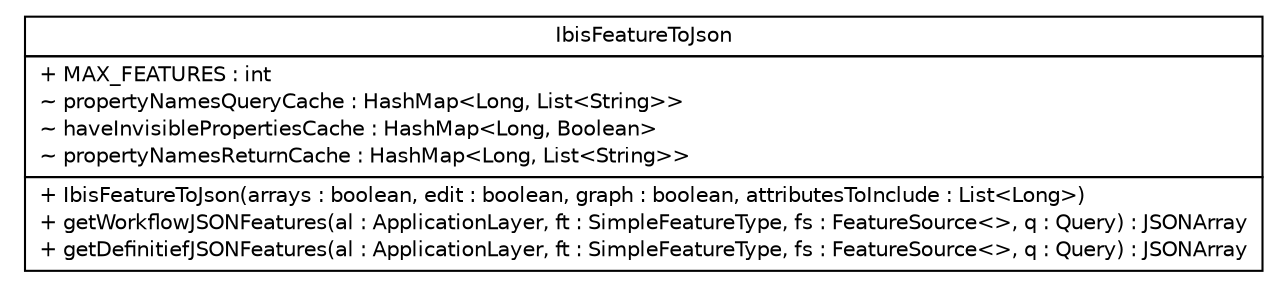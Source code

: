 #!/usr/local/bin/dot
#
# Class diagram 
# Generated by UMLGraph version R5_6-24-gf6e263 (http://www.umlgraph.org/)
#

digraph G {
	edge [fontname="Helvetica",fontsize=10,labelfontname="Helvetica",labelfontsize=10];
	node [fontname="Helvetica",fontsize=10,shape=plaintext];
	nodesep=0.25;
	ranksep=0.5;
	// nl.b3p.viewer.util.IbisFeatureToJson
	c45 [label=<<table title="nl.b3p.viewer.util.IbisFeatureToJson" border="0" cellborder="1" cellspacing="0" cellpadding="2" port="p" href="./IbisFeatureToJson.html">
		<tr><td><table border="0" cellspacing="0" cellpadding="1">
<tr><td align="center" balign="center"> IbisFeatureToJson </td></tr>
		</table></td></tr>
		<tr><td><table border="0" cellspacing="0" cellpadding="1">
<tr><td align="left" balign="left"> + MAX_FEATURES : int </td></tr>
<tr><td align="left" balign="left"> ~ propertyNamesQueryCache : HashMap&lt;Long, List&lt;String&gt;&gt; </td></tr>
<tr><td align="left" balign="left"> ~ haveInvisiblePropertiesCache : HashMap&lt;Long, Boolean&gt; </td></tr>
<tr><td align="left" balign="left"> ~ propertyNamesReturnCache : HashMap&lt;Long, List&lt;String&gt;&gt; </td></tr>
		</table></td></tr>
		<tr><td><table border="0" cellspacing="0" cellpadding="1">
<tr><td align="left" balign="left"> + IbisFeatureToJson(arrays : boolean, edit : boolean, graph : boolean, attributesToInclude : List&lt;Long&gt;) </td></tr>
<tr><td align="left" balign="left"> + getWorkflowJSONFeatures(al : ApplicationLayer, ft : SimpleFeatureType, fs : FeatureSource&lt;&gt;, q : Query) : JSONArray </td></tr>
<tr><td align="left" balign="left"> + getDefinitiefJSONFeatures(al : ApplicationLayer, ft : SimpleFeatureType, fs : FeatureSource&lt;&gt;, q : Query) : JSONArray </td></tr>
		</table></td></tr>
		</table>>, URL="./IbisFeatureToJson.html", fontname="Helvetica", fontcolor="black", fontsize=10.0];
}

